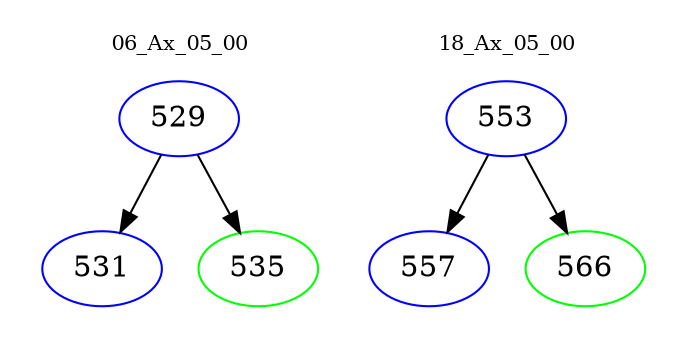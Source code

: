 digraph{
subgraph cluster_0 {
color = white
label = "06_Ax_05_00";
fontsize=10;
T0_529 [label="529", color="blue"]
T0_529 -> T0_531 [color="black"]
T0_531 [label="531", color="blue"]
T0_529 -> T0_535 [color="black"]
T0_535 [label="535", color="green"]
}
subgraph cluster_1 {
color = white
label = "18_Ax_05_00";
fontsize=10;
T1_553 [label="553", color="blue"]
T1_553 -> T1_557 [color="black"]
T1_557 [label="557", color="blue"]
T1_553 -> T1_566 [color="black"]
T1_566 [label="566", color="green"]
}
}
